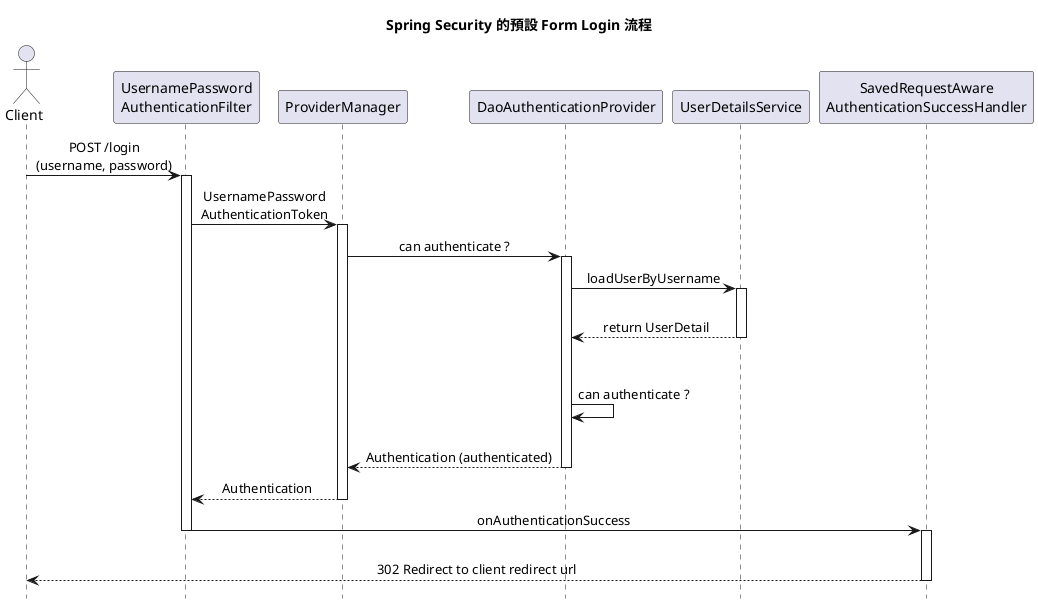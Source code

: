 @startuml
title Spring Security 的預設 Form Login 流程
hide footbox
skinparam ResponseMessageBelowArrow true
skinparam SequenceMessageAlign center

actor "Client" as Client
participant "UsernamePassword\nAuthenticationFilter" as Filter
participant "ProviderManager" as Manager
participant "DaoAuthenticationProvider" as Provider
participant "UserDetailsService" as UDS
participant "SavedRequestAware\nAuthenticationSuccessHandler" as SuccessHandler

Client -> Filter : POST /login\n(username, password)
activate Filter

Filter -> Manager : UsernamePassword\nAuthenticationToken
activate Manager

Manager -> Provider : can authenticate ?
activate Provider

Provider -> UDS : loadUserByUsername
activate UDS
UDS --> Provider : \nreturn UserDetail
deactivate UDS

Provider -> Provider : \n\ncan authenticate ?
Provider --> Manager : \n Authentication (authenticated)
deactivate Provider

Manager --> Filter : Authentication
deactivate Manager

Filter -> SuccessHandler : onAuthenticationSuccess
deactivate Filter
activate SuccessHandler
SuccessHandler --> Client : \n302 Redirect to client redirect url

deactivate SuccessHandler

@enduml